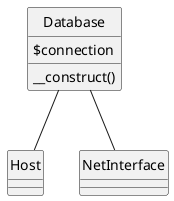 @startuml
skinparam classAttributeIconSize 0
skinparam monochrome true
hide circle

class Database {
  $connection
  __construct()
}

class Host {
}

class NetInterface {
}

Database -- Host
Database -- NetInterface
@enduml
